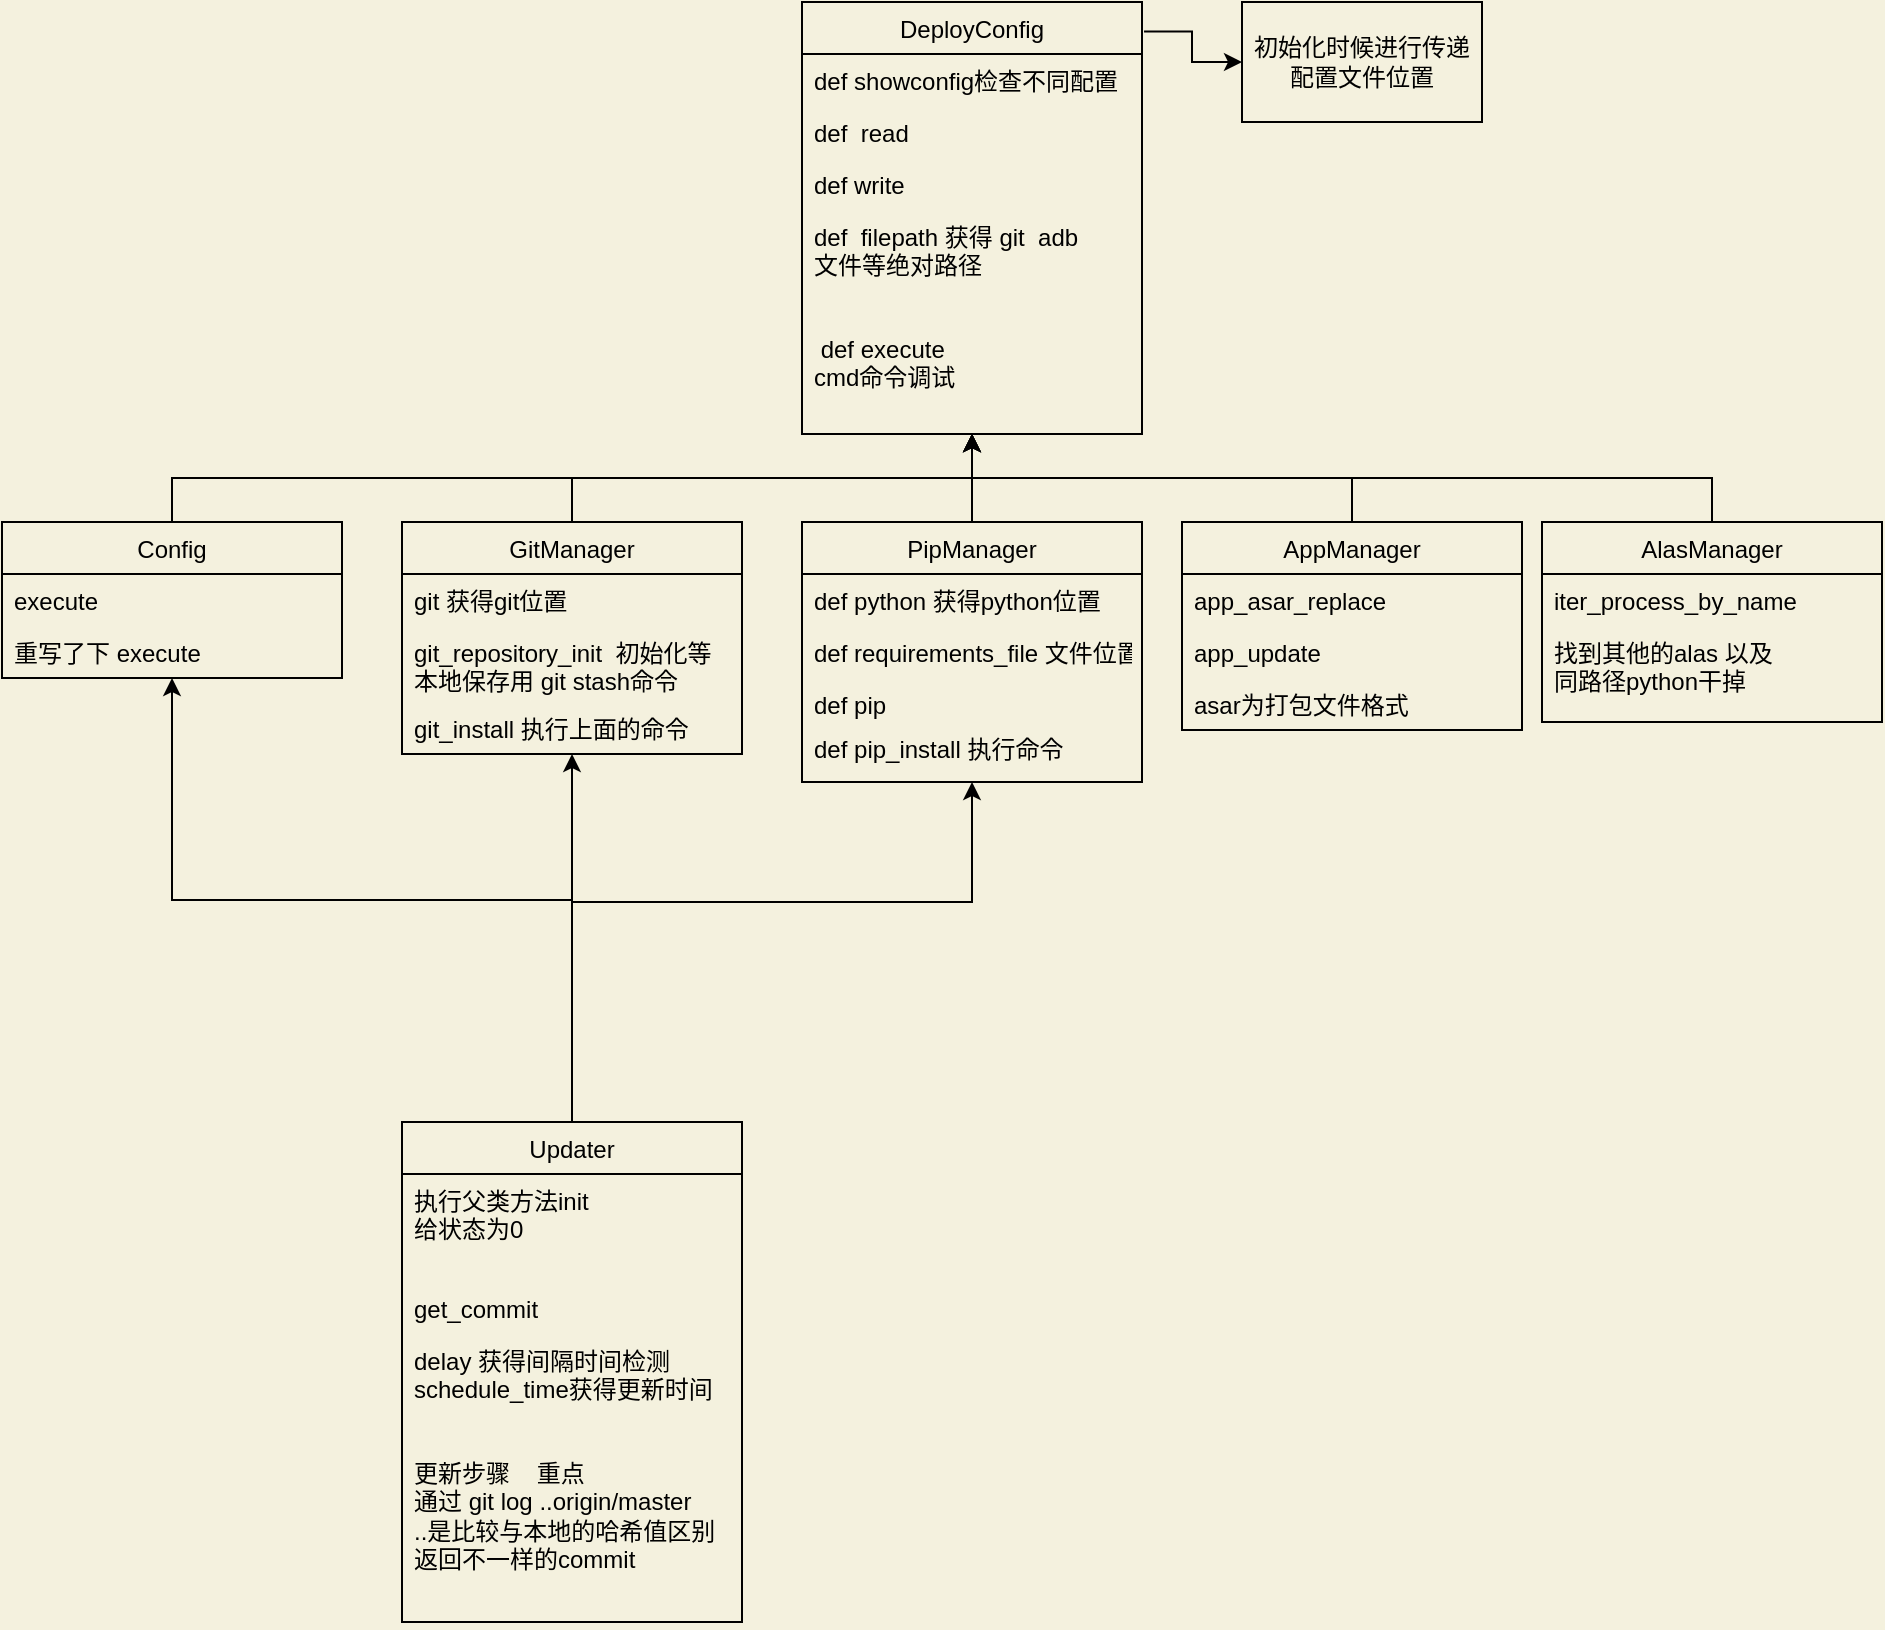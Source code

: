 <mxfile version="18.0.6" type="github">
  <diagram id="C5RBs43oDa-KdzZeNtuy" name="Page-1">
    <mxGraphModel dx="1719" dy="449" grid="1" gridSize="10" guides="1" tooltips="1" connect="1" arrows="1" fold="1" page="1" pageScale="1" pageWidth="827" pageHeight="1169" background="#F4F1DE" math="0" shadow="0">
      <root>
        <mxCell id="WIyWlLk6GJQsqaUBKTNV-0" />
        <mxCell id="WIyWlLk6GJQsqaUBKTNV-1" parent="WIyWlLk6GJQsqaUBKTNV-0" />
        <mxCell id="US55GbX0wkzGkbjlVKdX-15" value="" style="edgeStyle=orthogonalEdgeStyle;rounded=0;orthogonalLoop=1;jettySize=auto;html=1;exitX=1.006;exitY=0.068;exitDx=0;exitDy=0;exitPerimeter=0;" parent="WIyWlLk6GJQsqaUBKTNV-1" source="US55GbX0wkzGkbjlVKdX-10" target="US55GbX0wkzGkbjlVKdX-14" edge="1">
          <mxGeometry relative="1" as="geometry" />
        </mxCell>
        <mxCell id="US55GbX0wkzGkbjlVKdX-10" value="DeployConfig" style="swimlane;fontStyle=0;childLayout=stackLayout;horizontal=1;startSize=26;fillColor=none;horizontalStack=0;resizeParent=1;resizeParentMax=0;resizeLast=0;collapsible=1;marginBottom=0;" parent="WIyWlLk6GJQsqaUBKTNV-1" vertex="1">
          <mxGeometry x="-400" y="220" width="170" height="216" as="geometry" />
        </mxCell>
        <mxCell id="US55GbX0wkzGkbjlVKdX-11" value="def showconfig检查不同配置" style="text;strokeColor=none;fillColor=none;align=left;verticalAlign=top;spacingLeft=4;spacingRight=4;overflow=hidden;rotatable=0;points=[[0,0.5],[1,0.5]];portConstraint=eastwest;" parent="US55GbX0wkzGkbjlVKdX-10" vertex="1">
          <mxGeometry y="26" width="170" height="26" as="geometry" />
        </mxCell>
        <mxCell id="US55GbX0wkzGkbjlVKdX-12" value="def  read" style="text;strokeColor=none;fillColor=none;align=left;verticalAlign=top;spacingLeft=4;spacingRight=4;overflow=hidden;rotatable=0;points=[[0,0.5],[1,0.5]];portConstraint=eastwest;" parent="US55GbX0wkzGkbjlVKdX-10" vertex="1">
          <mxGeometry y="52" width="170" height="26" as="geometry" />
        </mxCell>
        <mxCell id="US55GbX0wkzGkbjlVKdX-13" value="def write&#xa;" style="text;strokeColor=none;fillColor=none;align=left;verticalAlign=top;spacingLeft=4;spacingRight=4;overflow=hidden;rotatable=0;points=[[0,0.5],[1,0.5]];portConstraint=eastwest;" parent="US55GbX0wkzGkbjlVKdX-10" vertex="1">
          <mxGeometry y="78" width="170" height="26" as="geometry" />
        </mxCell>
        <mxCell id="US55GbX0wkzGkbjlVKdX-16" value="def  filepath 获得 git  adb&#xa;文件等绝对路径" style="text;strokeColor=none;fillColor=none;align=left;verticalAlign=top;spacingLeft=4;spacingRight=4;overflow=hidden;rotatable=0;points=[[0,0.5],[1,0.5]];portConstraint=eastwest;whiteSpace=wrap;" parent="US55GbX0wkzGkbjlVKdX-10" vertex="1">
          <mxGeometry y="104" width="170" height="56" as="geometry" />
        </mxCell>
        <mxCell id="US55GbX0wkzGkbjlVKdX-17" value=" def execute&#xa;cmd命令调试" style="text;strokeColor=none;fillColor=none;align=left;verticalAlign=top;spacingLeft=4;spacingRight=4;overflow=hidden;rotatable=0;points=[[0,0.5],[1,0.5]];portConstraint=eastwest;whiteSpace=wrap;" parent="US55GbX0wkzGkbjlVKdX-10" vertex="1">
          <mxGeometry y="160" width="170" height="56" as="geometry" />
        </mxCell>
        <mxCell id="US55GbX0wkzGkbjlVKdX-14" value="初始化时候进行传递配置文件位置" style="whiteSpace=wrap;html=1;fillColor=none;fontStyle=0;startSize=26;" parent="WIyWlLk6GJQsqaUBKTNV-1" vertex="1">
          <mxGeometry x="-180" y="220" width="120" height="60" as="geometry" />
        </mxCell>
        <mxCell id="US55GbX0wkzGkbjlVKdX-74" style="edgeStyle=orthogonalEdgeStyle;rounded=0;orthogonalLoop=1;jettySize=auto;html=1;exitX=0.5;exitY=0;exitDx=0;exitDy=0;" parent="WIyWlLk6GJQsqaUBKTNV-1" source="US55GbX0wkzGkbjlVKdX-18" target="US55GbX0wkzGkbjlVKdX-10" edge="1">
          <mxGeometry relative="1" as="geometry" />
        </mxCell>
        <mxCell id="US55GbX0wkzGkbjlVKdX-18" value="GitManager" style="swimlane;fontStyle=0;childLayout=stackLayout;horizontal=1;startSize=26;fillColor=none;horizontalStack=0;resizeParent=1;resizeParentMax=0;resizeLast=0;collapsible=1;marginBottom=0;" parent="WIyWlLk6GJQsqaUBKTNV-1" vertex="1">
          <mxGeometry x="-600" y="480" width="170" height="116" as="geometry" />
        </mxCell>
        <mxCell id="US55GbX0wkzGkbjlVKdX-19" value="git 获得git位置" style="text;strokeColor=none;fillColor=none;align=left;verticalAlign=top;spacingLeft=4;spacingRight=4;overflow=hidden;rotatable=0;points=[[0,0.5],[1,0.5]];portConstraint=eastwest;" parent="US55GbX0wkzGkbjlVKdX-18" vertex="1">
          <mxGeometry y="26" width="170" height="26" as="geometry" />
        </mxCell>
        <mxCell id="US55GbX0wkzGkbjlVKdX-20" value="git_repository_init  初始化等&#xa;本地保存用 git stash命令" style="text;strokeColor=none;fillColor=none;align=left;verticalAlign=top;spacingLeft=4;spacingRight=4;overflow=hidden;rotatable=0;points=[[0,0.5],[1,0.5]];portConstraint=eastwest;" parent="US55GbX0wkzGkbjlVKdX-18" vertex="1">
          <mxGeometry y="52" width="170" height="38" as="geometry" />
        </mxCell>
        <mxCell id="US55GbX0wkzGkbjlVKdX-21" value="git_install 执行上面的命令" style="text;strokeColor=none;fillColor=none;align=left;verticalAlign=top;spacingLeft=4;spacingRight=4;overflow=hidden;rotatable=0;points=[[0,0.5],[1,0.5]];portConstraint=eastwest;" parent="US55GbX0wkzGkbjlVKdX-18" vertex="1">
          <mxGeometry y="90" width="170" height="26" as="geometry" />
        </mxCell>
        <mxCell id="US55GbX0wkzGkbjlVKdX-73" style="edgeStyle=orthogonalEdgeStyle;rounded=0;orthogonalLoop=1;jettySize=auto;html=1;exitX=0.5;exitY=0;exitDx=0;exitDy=0;" parent="WIyWlLk6GJQsqaUBKTNV-1" source="US55GbX0wkzGkbjlVKdX-31" target="US55GbX0wkzGkbjlVKdX-10" edge="1">
          <mxGeometry relative="1" as="geometry" />
        </mxCell>
        <mxCell id="US55GbX0wkzGkbjlVKdX-31" value="PipManager" style="swimlane;fontStyle=0;childLayout=stackLayout;horizontal=1;startSize=26;fillColor=none;horizontalStack=0;resizeParent=1;resizeParentMax=0;resizeLast=0;collapsible=1;marginBottom=0;" parent="WIyWlLk6GJQsqaUBKTNV-1" vertex="1">
          <mxGeometry x="-400" y="480" width="170" height="130" as="geometry" />
        </mxCell>
        <mxCell id="US55GbX0wkzGkbjlVKdX-33" value="def python 获得python位置" style="text;strokeColor=none;fillColor=none;align=left;verticalAlign=top;spacingLeft=4;spacingRight=4;overflow=hidden;rotatable=0;points=[[0,0.5],[1,0.5]];portConstraint=eastwest;" parent="US55GbX0wkzGkbjlVKdX-31" vertex="1">
          <mxGeometry y="26" width="170" height="26" as="geometry" />
        </mxCell>
        <mxCell id="US55GbX0wkzGkbjlVKdX-34" value="def requirements_file 文件位置&#xa;" style="text;strokeColor=none;fillColor=none;align=left;verticalAlign=top;spacingLeft=4;spacingRight=4;overflow=hidden;rotatable=0;points=[[0,0.5],[1,0.5]];portConstraint=eastwest;" parent="US55GbX0wkzGkbjlVKdX-31" vertex="1">
          <mxGeometry y="52" width="170" height="26" as="geometry" />
        </mxCell>
        <mxCell id="US55GbX0wkzGkbjlVKdX-35" value="def pip " style="text;strokeColor=none;fillColor=none;align=left;verticalAlign=top;spacingLeft=4;spacingRight=4;overflow=hidden;rotatable=0;points=[[0,0.5],[1,0.5]];portConstraint=eastwest;whiteSpace=wrap;" parent="US55GbX0wkzGkbjlVKdX-31" vertex="1">
          <mxGeometry y="78" width="170" height="22" as="geometry" />
        </mxCell>
        <mxCell id="US55GbX0wkzGkbjlVKdX-36" value="def pip_install 执行命令" style="text;strokeColor=none;fillColor=none;align=left;verticalAlign=top;spacingLeft=4;spacingRight=4;overflow=hidden;rotatable=0;points=[[0,0.5],[1,0.5]];portConstraint=eastwest;whiteSpace=wrap;" parent="US55GbX0wkzGkbjlVKdX-31" vertex="1">
          <mxGeometry y="100" width="170" height="30" as="geometry" />
        </mxCell>
        <mxCell id="US55GbX0wkzGkbjlVKdX-75" style="edgeStyle=orthogonalEdgeStyle;rounded=0;orthogonalLoop=1;jettySize=auto;html=1;exitX=0.5;exitY=0;exitDx=0;exitDy=0;" parent="WIyWlLk6GJQsqaUBKTNV-1" source="US55GbX0wkzGkbjlVKdX-53" target="US55GbX0wkzGkbjlVKdX-10" edge="1">
          <mxGeometry relative="1" as="geometry" />
        </mxCell>
        <mxCell id="US55GbX0wkzGkbjlVKdX-53" value="AppManager" style="swimlane;fontStyle=0;childLayout=stackLayout;horizontal=1;startSize=26;fillColor=none;horizontalStack=0;resizeParent=1;resizeParentMax=0;resizeLast=0;collapsible=1;marginBottom=0;" parent="WIyWlLk6GJQsqaUBKTNV-1" vertex="1">
          <mxGeometry x="-210" y="480" width="170" height="104" as="geometry" />
        </mxCell>
        <mxCell id="US55GbX0wkzGkbjlVKdX-54" value="app_asar_replace" style="text;strokeColor=none;fillColor=none;align=left;verticalAlign=top;spacingLeft=4;spacingRight=4;overflow=hidden;rotatable=0;points=[[0,0.5],[1,0.5]];portConstraint=eastwest;" parent="US55GbX0wkzGkbjlVKdX-53" vertex="1">
          <mxGeometry y="26" width="170" height="26" as="geometry" />
        </mxCell>
        <mxCell id="US55GbX0wkzGkbjlVKdX-55" value="app_update" style="text;strokeColor=none;fillColor=none;align=left;verticalAlign=top;spacingLeft=4;spacingRight=4;overflow=hidden;rotatable=0;points=[[0,0.5],[1,0.5]];portConstraint=eastwest;" parent="US55GbX0wkzGkbjlVKdX-53" vertex="1">
          <mxGeometry y="52" width="170" height="26" as="geometry" />
        </mxCell>
        <mxCell id="3H_qa7xyN2LD_CXyZ9YP-0" value="asar为打包文件格式 " style="text;strokeColor=none;fillColor=none;align=left;verticalAlign=top;spacingLeft=4;spacingRight=4;overflow=hidden;rotatable=0;points=[[0,0.5],[1,0.5]];portConstraint=eastwest;" vertex="1" parent="US55GbX0wkzGkbjlVKdX-53">
          <mxGeometry y="78" width="170" height="26" as="geometry" />
        </mxCell>
        <mxCell id="3H_qa7xyN2LD_CXyZ9YP-5" style="edgeStyle=orthogonalEdgeStyle;rounded=0;orthogonalLoop=1;jettySize=auto;html=1;exitX=0.5;exitY=0;exitDx=0;exitDy=0;" edge="1" parent="WIyWlLk6GJQsqaUBKTNV-1" source="3H_qa7xyN2LD_CXyZ9YP-1" target="US55GbX0wkzGkbjlVKdX-10">
          <mxGeometry relative="1" as="geometry" />
        </mxCell>
        <mxCell id="3H_qa7xyN2LD_CXyZ9YP-1" value="AlasManager" style="swimlane;fontStyle=0;childLayout=stackLayout;horizontal=1;startSize=26;fillColor=none;horizontalStack=0;resizeParent=1;resizeParentMax=0;resizeLast=0;collapsible=1;marginBottom=0;" vertex="1" parent="WIyWlLk6GJQsqaUBKTNV-1">
          <mxGeometry x="-30" y="480" width="170" height="100" as="geometry" />
        </mxCell>
        <mxCell id="3H_qa7xyN2LD_CXyZ9YP-2" value="iter_process_by_name" style="text;strokeColor=none;fillColor=none;align=left;verticalAlign=top;spacingLeft=4;spacingRight=4;overflow=hidden;rotatable=0;points=[[0,0.5],[1,0.5]];portConstraint=eastwest;" vertex="1" parent="3H_qa7xyN2LD_CXyZ9YP-1">
          <mxGeometry y="26" width="170" height="26" as="geometry" />
        </mxCell>
        <mxCell id="3H_qa7xyN2LD_CXyZ9YP-4" value="找到其他的alas 以及&#xa;同路径python干掉" style="text;strokeColor=none;fillColor=none;align=left;verticalAlign=top;spacingLeft=4;spacingRight=4;overflow=hidden;rotatable=0;points=[[0,0.5],[1,0.5]];portConstraint=eastwest;" vertex="1" parent="3H_qa7xyN2LD_CXyZ9YP-1">
          <mxGeometry y="52" width="170" height="48" as="geometry" />
        </mxCell>
        <mxCell id="3H_qa7xyN2LD_CXyZ9YP-10" style="edgeStyle=orthogonalEdgeStyle;rounded=0;orthogonalLoop=1;jettySize=auto;html=1;exitX=0.5;exitY=0;exitDx=0;exitDy=0;" edge="1" parent="WIyWlLk6GJQsqaUBKTNV-1" source="3H_qa7xyN2LD_CXyZ9YP-6" target="US55GbX0wkzGkbjlVKdX-10">
          <mxGeometry relative="1" as="geometry" />
        </mxCell>
        <mxCell id="3H_qa7xyN2LD_CXyZ9YP-6" value="Config" style="swimlane;fontStyle=0;childLayout=stackLayout;horizontal=1;startSize=26;fillColor=none;horizontalStack=0;resizeParent=1;resizeParentMax=0;resizeLast=0;collapsible=1;marginBottom=0;" vertex="1" parent="WIyWlLk6GJQsqaUBKTNV-1">
          <mxGeometry x="-800" y="480" width="170" height="78" as="geometry" />
        </mxCell>
        <mxCell id="3H_qa7xyN2LD_CXyZ9YP-7" value="execute" style="text;strokeColor=none;fillColor=none;align=left;verticalAlign=top;spacingLeft=4;spacingRight=4;overflow=hidden;rotatable=0;points=[[0,0.5],[1,0.5]];portConstraint=eastwest;" vertex="1" parent="3H_qa7xyN2LD_CXyZ9YP-6">
          <mxGeometry y="26" width="170" height="26" as="geometry" />
        </mxCell>
        <mxCell id="3H_qa7xyN2LD_CXyZ9YP-9" value="重写了下 execute" style="text;strokeColor=none;fillColor=none;align=left;verticalAlign=top;spacingLeft=4;spacingRight=4;overflow=hidden;rotatable=0;points=[[0,0.5],[1,0.5]];portConstraint=eastwest;" vertex="1" parent="3H_qa7xyN2LD_CXyZ9YP-6">
          <mxGeometry y="52" width="170" height="26" as="geometry" />
        </mxCell>
        <mxCell id="3H_qa7xyN2LD_CXyZ9YP-25" style="edgeStyle=orthogonalEdgeStyle;rounded=0;orthogonalLoop=1;jettySize=auto;html=1;exitX=0.5;exitY=0;exitDx=0;exitDy=0;" edge="1" parent="WIyWlLk6GJQsqaUBKTNV-1" source="3H_qa7xyN2LD_CXyZ9YP-11" target="3H_qa7xyN2LD_CXyZ9YP-6">
          <mxGeometry relative="1" as="geometry" />
        </mxCell>
        <mxCell id="3H_qa7xyN2LD_CXyZ9YP-30" style="edgeStyle=orthogonalEdgeStyle;rounded=0;orthogonalLoop=1;jettySize=auto;html=1;exitX=0.5;exitY=0;exitDx=0;exitDy=0;" edge="1" parent="WIyWlLk6GJQsqaUBKTNV-1" source="3H_qa7xyN2LD_CXyZ9YP-11" target="US55GbX0wkzGkbjlVKdX-18">
          <mxGeometry relative="1" as="geometry" />
        </mxCell>
        <mxCell id="3H_qa7xyN2LD_CXyZ9YP-31" style="edgeStyle=orthogonalEdgeStyle;rounded=0;orthogonalLoop=1;jettySize=auto;html=1;exitX=0.5;exitY=0;exitDx=0;exitDy=0;" edge="1" parent="WIyWlLk6GJQsqaUBKTNV-1" source="3H_qa7xyN2LD_CXyZ9YP-11" target="US55GbX0wkzGkbjlVKdX-31">
          <mxGeometry relative="1" as="geometry">
            <Array as="points">
              <mxPoint x="-515" y="670" />
              <mxPoint x="-315" y="670" />
            </Array>
          </mxGeometry>
        </mxCell>
        <mxCell id="3H_qa7xyN2LD_CXyZ9YP-11" value="Updater" style="swimlane;fontStyle=0;childLayout=stackLayout;horizontal=1;startSize=26;fillColor=none;horizontalStack=0;resizeParent=1;resizeParentMax=0;resizeLast=0;collapsible=1;marginBottom=0;" vertex="1" parent="WIyWlLk6GJQsqaUBKTNV-1">
          <mxGeometry x="-600" y="780" width="170" height="250" as="geometry" />
        </mxCell>
        <mxCell id="3H_qa7xyN2LD_CXyZ9YP-12" value="执行父类方法init&#xa;给状态为0" style="text;strokeColor=none;fillColor=none;align=left;verticalAlign=top;spacingLeft=4;spacingRight=4;overflow=hidden;rotatable=0;points=[[0,0.5],[1,0.5]];portConstraint=eastwest;" vertex="1" parent="3H_qa7xyN2LD_CXyZ9YP-11">
          <mxGeometry y="26" width="170" height="54" as="geometry" />
        </mxCell>
        <mxCell id="3H_qa7xyN2LD_CXyZ9YP-13" value="get_commit" style="text;strokeColor=none;fillColor=none;align=left;verticalAlign=top;spacingLeft=4;spacingRight=4;overflow=hidden;rotatable=0;points=[[0,0.5],[1,0.5]];portConstraint=eastwest;" vertex="1" parent="3H_qa7xyN2LD_CXyZ9YP-11">
          <mxGeometry y="80" width="170" height="26" as="geometry" />
        </mxCell>
        <mxCell id="3H_qa7xyN2LD_CXyZ9YP-15" value="delay 获得间隔时间检测&#xa;schedule_time获得更新时间" style="text;strokeColor=none;fillColor=none;align=left;verticalAlign=top;spacingLeft=4;spacingRight=4;overflow=hidden;rotatable=0;points=[[0,0.5],[1,0.5]];portConstraint=eastwest;whiteSpace=wrap;" vertex="1" parent="3H_qa7xyN2LD_CXyZ9YP-11">
          <mxGeometry y="106" width="170" height="56" as="geometry" />
        </mxCell>
        <mxCell id="3H_qa7xyN2LD_CXyZ9YP-16" value="更新步骤    重点&#xa;通过 git log ..origin/master&#xa;..是比较与本地的哈希值区别 返回不一样的commit&#xa;" style="text;strokeColor=none;fillColor=none;align=left;verticalAlign=top;spacingLeft=4;spacingRight=4;overflow=hidden;rotatable=0;points=[[0,0.5],[1,0.5]];portConstraint=eastwest;whiteSpace=wrap;" vertex="1" parent="3H_qa7xyN2LD_CXyZ9YP-11">
          <mxGeometry y="162" width="170" height="88" as="geometry" />
        </mxCell>
      </root>
    </mxGraphModel>
  </diagram>
</mxfile>
